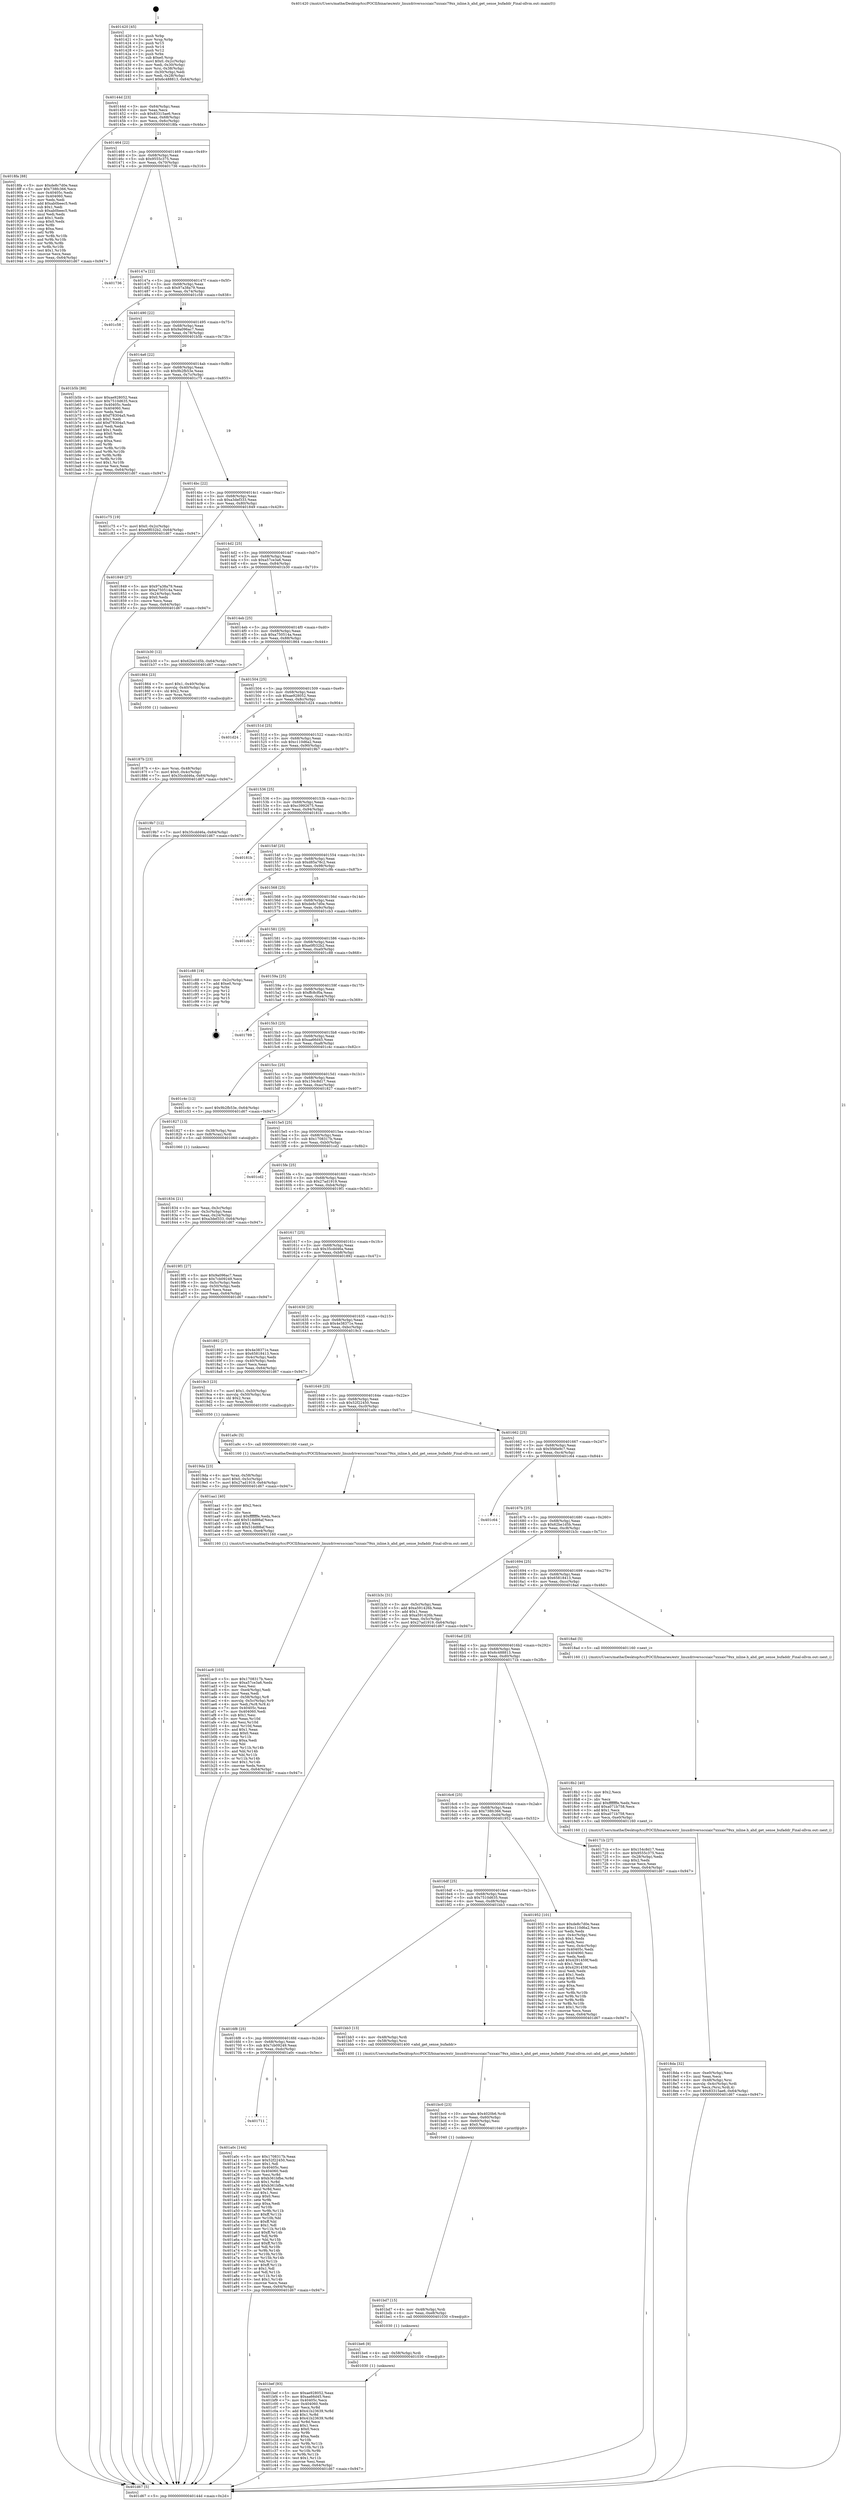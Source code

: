 digraph "0x401420" {
  label = "0x401420 (/mnt/c/Users/mathe/Desktop/tcc/POCII/binaries/extr_linuxdriversscsiaic7xxxaic79xx_inline.h_ahd_get_sense_bufaddr_Final-ollvm.out::main(0))"
  labelloc = "t"
  node[shape=record]

  Entry [label="",width=0.3,height=0.3,shape=circle,fillcolor=black,style=filled]
  "0x40144d" [label="{
     0x40144d [23]\l
     | [instrs]\l
     &nbsp;&nbsp;0x40144d \<+3\>: mov -0x64(%rbp),%eax\l
     &nbsp;&nbsp;0x401450 \<+2\>: mov %eax,%ecx\l
     &nbsp;&nbsp;0x401452 \<+6\>: sub $0x83315ae6,%ecx\l
     &nbsp;&nbsp;0x401458 \<+3\>: mov %eax,-0x68(%rbp)\l
     &nbsp;&nbsp;0x40145b \<+3\>: mov %ecx,-0x6c(%rbp)\l
     &nbsp;&nbsp;0x40145e \<+6\>: je 00000000004018fa \<main+0x4da\>\l
  }"]
  "0x4018fa" [label="{
     0x4018fa [88]\l
     | [instrs]\l
     &nbsp;&nbsp;0x4018fa \<+5\>: mov $0xde8c7d0e,%eax\l
     &nbsp;&nbsp;0x4018ff \<+5\>: mov $0x738fc366,%ecx\l
     &nbsp;&nbsp;0x401904 \<+7\>: mov 0x40405c,%edx\l
     &nbsp;&nbsp;0x40190b \<+7\>: mov 0x404060,%esi\l
     &nbsp;&nbsp;0x401912 \<+2\>: mov %edx,%edi\l
     &nbsp;&nbsp;0x401914 \<+6\>: add $0xab0beec5,%edi\l
     &nbsp;&nbsp;0x40191a \<+3\>: sub $0x1,%edi\l
     &nbsp;&nbsp;0x40191d \<+6\>: sub $0xab0beec5,%edi\l
     &nbsp;&nbsp;0x401923 \<+3\>: imul %edi,%edx\l
     &nbsp;&nbsp;0x401926 \<+3\>: and $0x1,%edx\l
     &nbsp;&nbsp;0x401929 \<+3\>: cmp $0x0,%edx\l
     &nbsp;&nbsp;0x40192c \<+4\>: sete %r8b\l
     &nbsp;&nbsp;0x401930 \<+3\>: cmp $0xa,%esi\l
     &nbsp;&nbsp;0x401933 \<+4\>: setl %r9b\l
     &nbsp;&nbsp;0x401937 \<+3\>: mov %r8b,%r10b\l
     &nbsp;&nbsp;0x40193a \<+3\>: and %r9b,%r10b\l
     &nbsp;&nbsp;0x40193d \<+3\>: xor %r9b,%r8b\l
     &nbsp;&nbsp;0x401940 \<+3\>: or %r8b,%r10b\l
     &nbsp;&nbsp;0x401943 \<+4\>: test $0x1,%r10b\l
     &nbsp;&nbsp;0x401947 \<+3\>: cmovne %ecx,%eax\l
     &nbsp;&nbsp;0x40194a \<+3\>: mov %eax,-0x64(%rbp)\l
     &nbsp;&nbsp;0x40194d \<+5\>: jmp 0000000000401d67 \<main+0x947\>\l
  }"]
  "0x401464" [label="{
     0x401464 [22]\l
     | [instrs]\l
     &nbsp;&nbsp;0x401464 \<+5\>: jmp 0000000000401469 \<main+0x49\>\l
     &nbsp;&nbsp;0x401469 \<+3\>: mov -0x68(%rbp),%eax\l
     &nbsp;&nbsp;0x40146c \<+5\>: sub $0x9555c375,%eax\l
     &nbsp;&nbsp;0x401471 \<+3\>: mov %eax,-0x70(%rbp)\l
     &nbsp;&nbsp;0x401474 \<+6\>: je 0000000000401736 \<main+0x316\>\l
  }"]
  Exit [label="",width=0.3,height=0.3,shape=circle,fillcolor=black,style=filled,peripheries=2]
  "0x401736" [label="{
     0x401736\l
  }", style=dashed]
  "0x40147a" [label="{
     0x40147a [22]\l
     | [instrs]\l
     &nbsp;&nbsp;0x40147a \<+5\>: jmp 000000000040147f \<main+0x5f\>\l
     &nbsp;&nbsp;0x40147f \<+3\>: mov -0x68(%rbp),%eax\l
     &nbsp;&nbsp;0x401482 \<+5\>: sub $0x97a38a79,%eax\l
     &nbsp;&nbsp;0x401487 \<+3\>: mov %eax,-0x74(%rbp)\l
     &nbsp;&nbsp;0x40148a \<+6\>: je 0000000000401c58 \<main+0x838\>\l
  }"]
  "0x401bef" [label="{
     0x401bef [93]\l
     | [instrs]\l
     &nbsp;&nbsp;0x401bef \<+5\>: mov $0xae928052,%eax\l
     &nbsp;&nbsp;0x401bf4 \<+5\>: mov $0xaa66d45,%esi\l
     &nbsp;&nbsp;0x401bf9 \<+7\>: mov 0x40405c,%ecx\l
     &nbsp;&nbsp;0x401c00 \<+7\>: mov 0x404060,%edx\l
     &nbsp;&nbsp;0x401c07 \<+3\>: mov %ecx,%r8d\l
     &nbsp;&nbsp;0x401c0a \<+7\>: add $0x41b23639,%r8d\l
     &nbsp;&nbsp;0x401c11 \<+4\>: sub $0x1,%r8d\l
     &nbsp;&nbsp;0x401c15 \<+7\>: sub $0x41b23639,%r8d\l
     &nbsp;&nbsp;0x401c1c \<+4\>: imul %r8d,%ecx\l
     &nbsp;&nbsp;0x401c20 \<+3\>: and $0x1,%ecx\l
     &nbsp;&nbsp;0x401c23 \<+3\>: cmp $0x0,%ecx\l
     &nbsp;&nbsp;0x401c26 \<+4\>: sete %r9b\l
     &nbsp;&nbsp;0x401c2a \<+3\>: cmp $0xa,%edx\l
     &nbsp;&nbsp;0x401c2d \<+4\>: setl %r10b\l
     &nbsp;&nbsp;0x401c31 \<+3\>: mov %r9b,%r11b\l
     &nbsp;&nbsp;0x401c34 \<+3\>: and %r10b,%r11b\l
     &nbsp;&nbsp;0x401c37 \<+3\>: xor %r10b,%r9b\l
     &nbsp;&nbsp;0x401c3a \<+3\>: or %r9b,%r11b\l
     &nbsp;&nbsp;0x401c3d \<+4\>: test $0x1,%r11b\l
     &nbsp;&nbsp;0x401c41 \<+3\>: cmovne %esi,%eax\l
     &nbsp;&nbsp;0x401c44 \<+3\>: mov %eax,-0x64(%rbp)\l
     &nbsp;&nbsp;0x401c47 \<+5\>: jmp 0000000000401d67 \<main+0x947\>\l
  }"]
  "0x401c58" [label="{
     0x401c58\l
  }", style=dashed]
  "0x401490" [label="{
     0x401490 [22]\l
     | [instrs]\l
     &nbsp;&nbsp;0x401490 \<+5\>: jmp 0000000000401495 \<main+0x75\>\l
     &nbsp;&nbsp;0x401495 \<+3\>: mov -0x68(%rbp),%eax\l
     &nbsp;&nbsp;0x401498 \<+5\>: sub $0x9a096ac7,%eax\l
     &nbsp;&nbsp;0x40149d \<+3\>: mov %eax,-0x78(%rbp)\l
     &nbsp;&nbsp;0x4014a0 \<+6\>: je 0000000000401b5b \<main+0x73b\>\l
  }"]
  "0x401be6" [label="{
     0x401be6 [9]\l
     | [instrs]\l
     &nbsp;&nbsp;0x401be6 \<+4\>: mov -0x58(%rbp),%rdi\l
     &nbsp;&nbsp;0x401bea \<+5\>: call 0000000000401030 \<free@plt\>\l
     | [calls]\l
     &nbsp;&nbsp;0x401030 \{1\} (unknown)\l
  }"]
  "0x401b5b" [label="{
     0x401b5b [88]\l
     | [instrs]\l
     &nbsp;&nbsp;0x401b5b \<+5\>: mov $0xae928052,%eax\l
     &nbsp;&nbsp;0x401b60 \<+5\>: mov $0x7510d635,%ecx\l
     &nbsp;&nbsp;0x401b65 \<+7\>: mov 0x40405c,%edx\l
     &nbsp;&nbsp;0x401b6c \<+7\>: mov 0x404060,%esi\l
     &nbsp;&nbsp;0x401b73 \<+2\>: mov %edx,%edi\l
     &nbsp;&nbsp;0x401b75 \<+6\>: sub $0xf78304a5,%edi\l
     &nbsp;&nbsp;0x401b7b \<+3\>: sub $0x1,%edi\l
     &nbsp;&nbsp;0x401b7e \<+6\>: add $0xf78304a5,%edi\l
     &nbsp;&nbsp;0x401b84 \<+3\>: imul %edi,%edx\l
     &nbsp;&nbsp;0x401b87 \<+3\>: and $0x1,%edx\l
     &nbsp;&nbsp;0x401b8a \<+3\>: cmp $0x0,%edx\l
     &nbsp;&nbsp;0x401b8d \<+4\>: sete %r8b\l
     &nbsp;&nbsp;0x401b91 \<+3\>: cmp $0xa,%esi\l
     &nbsp;&nbsp;0x401b94 \<+4\>: setl %r9b\l
     &nbsp;&nbsp;0x401b98 \<+3\>: mov %r8b,%r10b\l
     &nbsp;&nbsp;0x401b9b \<+3\>: and %r9b,%r10b\l
     &nbsp;&nbsp;0x401b9e \<+3\>: xor %r9b,%r8b\l
     &nbsp;&nbsp;0x401ba1 \<+3\>: or %r8b,%r10b\l
     &nbsp;&nbsp;0x401ba4 \<+4\>: test $0x1,%r10b\l
     &nbsp;&nbsp;0x401ba8 \<+3\>: cmovne %ecx,%eax\l
     &nbsp;&nbsp;0x401bab \<+3\>: mov %eax,-0x64(%rbp)\l
     &nbsp;&nbsp;0x401bae \<+5\>: jmp 0000000000401d67 \<main+0x947\>\l
  }"]
  "0x4014a6" [label="{
     0x4014a6 [22]\l
     | [instrs]\l
     &nbsp;&nbsp;0x4014a6 \<+5\>: jmp 00000000004014ab \<main+0x8b\>\l
     &nbsp;&nbsp;0x4014ab \<+3\>: mov -0x68(%rbp),%eax\l
     &nbsp;&nbsp;0x4014ae \<+5\>: sub $0x9b2fb53e,%eax\l
     &nbsp;&nbsp;0x4014b3 \<+3\>: mov %eax,-0x7c(%rbp)\l
     &nbsp;&nbsp;0x4014b6 \<+6\>: je 0000000000401c75 \<main+0x855\>\l
  }"]
  "0x401bd7" [label="{
     0x401bd7 [15]\l
     | [instrs]\l
     &nbsp;&nbsp;0x401bd7 \<+4\>: mov -0x48(%rbp),%rdi\l
     &nbsp;&nbsp;0x401bdb \<+6\>: mov %eax,-0xe8(%rbp)\l
     &nbsp;&nbsp;0x401be1 \<+5\>: call 0000000000401030 \<free@plt\>\l
     | [calls]\l
     &nbsp;&nbsp;0x401030 \{1\} (unknown)\l
  }"]
  "0x401c75" [label="{
     0x401c75 [19]\l
     | [instrs]\l
     &nbsp;&nbsp;0x401c75 \<+7\>: movl $0x0,-0x2c(%rbp)\l
     &nbsp;&nbsp;0x401c7c \<+7\>: movl $0xe0f032b2,-0x64(%rbp)\l
     &nbsp;&nbsp;0x401c83 \<+5\>: jmp 0000000000401d67 \<main+0x947\>\l
  }"]
  "0x4014bc" [label="{
     0x4014bc [22]\l
     | [instrs]\l
     &nbsp;&nbsp;0x4014bc \<+5\>: jmp 00000000004014c1 \<main+0xa1\>\l
     &nbsp;&nbsp;0x4014c1 \<+3\>: mov -0x68(%rbp),%eax\l
     &nbsp;&nbsp;0x4014c4 \<+5\>: sub $0xa3def333,%eax\l
     &nbsp;&nbsp;0x4014c9 \<+3\>: mov %eax,-0x80(%rbp)\l
     &nbsp;&nbsp;0x4014cc \<+6\>: je 0000000000401849 \<main+0x429\>\l
  }"]
  "0x401bc0" [label="{
     0x401bc0 [23]\l
     | [instrs]\l
     &nbsp;&nbsp;0x401bc0 \<+10\>: movabs $0x4020b6,%rdi\l
     &nbsp;&nbsp;0x401bca \<+3\>: mov %eax,-0x60(%rbp)\l
     &nbsp;&nbsp;0x401bcd \<+3\>: mov -0x60(%rbp),%esi\l
     &nbsp;&nbsp;0x401bd0 \<+2\>: mov $0x0,%al\l
     &nbsp;&nbsp;0x401bd2 \<+5\>: call 0000000000401040 \<printf@plt\>\l
     | [calls]\l
     &nbsp;&nbsp;0x401040 \{1\} (unknown)\l
  }"]
  "0x401849" [label="{
     0x401849 [27]\l
     | [instrs]\l
     &nbsp;&nbsp;0x401849 \<+5\>: mov $0x97a38a79,%eax\l
     &nbsp;&nbsp;0x40184e \<+5\>: mov $0xa750514a,%ecx\l
     &nbsp;&nbsp;0x401853 \<+3\>: mov -0x24(%rbp),%edx\l
     &nbsp;&nbsp;0x401856 \<+3\>: cmp $0x0,%edx\l
     &nbsp;&nbsp;0x401859 \<+3\>: cmove %ecx,%eax\l
     &nbsp;&nbsp;0x40185c \<+3\>: mov %eax,-0x64(%rbp)\l
     &nbsp;&nbsp;0x40185f \<+5\>: jmp 0000000000401d67 \<main+0x947\>\l
  }"]
  "0x4014d2" [label="{
     0x4014d2 [25]\l
     | [instrs]\l
     &nbsp;&nbsp;0x4014d2 \<+5\>: jmp 00000000004014d7 \<main+0xb7\>\l
     &nbsp;&nbsp;0x4014d7 \<+3\>: mov -0x68(%rbp),%eax\l
     &nbsp;&nbsp;0x4014da \<+5\>: sub $0xa57ce3a6,%eax\l
     &nbsp;&nbsp;0x4014df \<+6\>: mov %eax,-0x84(%rbp)\l
     &nbsp;&nbsp;0x4014e5 \<+6\>: je 0000000000401b30 \<main+0x710\>\l
  }"]
  "0x401ac9" [label="{
     0x401ac9 [103]\l
     | [instrs]\l
     &nbsp;&nbsp;0x401ac9 \<+5\>: mov $0x1708317b,%ecx\l
     &nbsp;&nbsp;0x401ace \<+5\>: mov $0xa57ce3a6,%edx\l
     &nbsp;&nbsp;0x401ad3 \<+2\>: xor %esi,%esi\l
     &nbsp;&nbsp;0x401ad5 \<+6\>: mov -0xe4(%rbp),%edi\l
     &nbsp;&nbsp;0x401adb \<+3\>: imul %eax,%edi\l
     &nbsp;&nbsp;0x401ade \<+4\>: mov -0x58(%rbp),%r8\l
     &nbsp;&nbsp;0x401ae2 \<+4\>: movslq -0x5c(%rbp),%r9\l
     &nbsp;&nbsp;0x401ae6 \<+4\>: mov %edi,(%r8,%r9,4)\l
     &nbsp;&nbsp;0x401aea \<+7\>: mov 0x40405c,%eax\l
     &nbsp;&nbsp;0x401af1 \<+7\>: mov 0x404060,%edi\l
     &nbsp;&nbsp;0x401af8 \<+3\>: sub $0x1,%esi\l
     &nbsp;&nbsp;0x401afb \<+3\>: mov %eax,%r10d\l
     &nbsp;&nbsp;0x401afe \<+3\>: add %esi,%r10d\l
     &nbsp;&nbsp;0x401b01 \<+4\>: imul %r10d,%eax\l
     &nbsp;&nbsp;0x401b05 \<+3\>: and $0x1,%eax\l
     &nbsp;&nbsp;0x401b08 \<+3\>: cmp $0x0,%eax\l
     &nbsp;&nbsp;0x401b0b \<+4\>: sete %r11b\l
     &nbsp;&nbsp;0x401b0f \<+3\>: cmp $0xa,%edi\l
     &nbsp;&nbsp;0x401b12 \<+3\>: setl %bl\l
     &nbsp;&nbsp;0x401b15 \<+3\>: mov %r11b,%r14b\l
     &nbsp;&nbsp;0x401b18 \<+3\>: and %bl,%r14b\l
     &nbsp;&nbsp;0x401b1b \<+3\>: xor %bl,%r11b\l
     &nbsp;&nbsp;0x401b1e \<+3\>: or %r11b,%r14b\l
     &nbsp;&nbsp;0x401b21 \<+4\>: test $0x1,%r14b\l
     &nbsp;&nbsp;0x401b25 \<+3\>: cmovne %edx,%ecx\l
     &nbsp;&nbsp;0x401b28 \<+3\>: mov %ecx,-0x64(%rbp)\l
     &nbsp;&nbsp;0x401b2b \<+5\>: jmp 0000000000401d67 \<main+0x947\>\l
  }"]
  "0x401b30" [label="{
     0x401b30 [12]\l
     | [instrs]\l
     &nbsp;&nbsp;0x401b30 \<+7\>: movl $0x62be1d5b,-0x64(%rbp)\l
     &nbsp;&nbsp;0x401b37 \<+5\>: jmp 0000000000401d67 \<main+0x947\>\l
  }"]
  "0x4014eb" [label="{
     0x4014eb [25]\l
     | [instrs]\l
     &nbsp;&nbsp;0x4014eb \<+5\>: jmp 00000000004014f0 \<main+0xd0\>\l
     &nbsp;&nbsp;0x4014f0 \<+3\>: mov -0x68(%rbp),%eax\l
     &nbsp;&nbsp;0x4014f3 \<+5\>: sub $0xa750514a,%eax\l
     &nbsp;&nbsp;0x4014f8 \<+6\>: mov %eax,-0x88(%rbp)\l
     &nbsp;&nbsp;0x4014fe \<+6\>: je 0000000000401864 \<main+0x444\>\l
  }"]
  "0x401aa1" [label="{
     0x401aa1 [40]\l
     | [instrs]\l
     &nbsp;&nbsp;0x401aa1 \<+5\>: mov $0x2,%ecx\l
     &nbsp;&nbsp;0x401aa6 \<+1\>: cltd\l
     &nbsp;&nbsp;0x401aa7 \<+2\>: idiv %ecx\l
     &nbsp;&nbsp;0x401aa9 \<+6\>: imul $0xfffffffe,%edx,%ecx\l
     &nbsp;&nbsp;0x401aaf \<+6\>: add $0x51dd88af,%ecx\l
     &nbsp;&nbsp;0x401ab5 \<+3\>: add $0x1,%ecx\l
     &nbsp;&nbsp;0x401ab8 \<+6\>: sub $0x51dd88af,%ecx\l
     &nbsp;&nbsp;0x401abe \<+6\>: mov %ecx,-0xe4(%rbp)\l
     &nbsp;&nbsp;0x401ac4 \<+5\>: call 0000000000401160 \<next_i\>\l
     | [calls]\l
     &nbsp;&nbsp;0x401160 \{1\} (/mnt/c/Users/mathe/Desktop/tcc/POCII/binaries/extr_linuxdriversscsiaic7xxxaic79xx_inline.h_ahd_get_sense_bufaddr_Final-ollvm.out::next_i)\l
  }"]
  "0x401864" [label="{
     0x401864 [23]\l
     | [instrs]\l
     &nbsp;&nbsp;0x401864 \<+7\>: movl $0x1,-0x40(%rbp)\l
     &nbsp;&nbsp;0x40186b \<+4\>: movslq -0x40(%rbp),%rax\l
     &nbsp;&nbsp;0x40186f \<+4\>: shl $0x2,%rax\l
     &nbsp;&nbsp;0x401873 \<+3\>: mov %rax,%rdi\l
     &nbsp;&nbsp;0x401876 \<+5\>: call 0000000000401050 \<malloc@plt\>\l
     | [calls]\l
     &nbsp;&nbsp;0x401050 \{1\} (unknown)\l
  }"]
  "0x401504" [label="{
     0x401504 [25]\l
     | [instrs]\l
     &nbsp;&nbsp;0x401504 \<+5\>: jmp 0000000000401509 \<main+0xe9\>\l
     &nbsp;&nbsp;0x401509 \<+3\>: mov -0x68(%rbp),%eax\l
     &nbsp;&nbsp;0x40150c \<+5\>: sub $0xae928052,%eax\l
     &nbsp;&nbsp;0x401511 \<+6\>: mov %eax,-0x8c(%rbp)\l
     &nbsp;&nbsp;0x401517 \<+6\>: je 0000000000401d24 \<main+0x904\>\l
  }"]
  "0x401711" [label="{
     0x401711\l
  }", style=dashed]
  "0x401d24" [label="{
     0x401d24\l
  }", style=dashed]
  "0x40151d" [label="{
     0x40151d [25]\l
     | [instrs]\l
     &nbsp;&nbsp;0x40151d \<+5\>: jmp 0000000000401522 \<main+0x102\>\l
     &nbsp;&nbsp;0x401522 \<+3\>: mov -0x68(%rbp),%eax\l
     &nbsp;&nbsp;0x401525 \<+5\>: sub $0xc110d6a2,%eax\l
     &nbsp;&nbsp;0x40152a \<+6\>: mov %eax,-0x90(%rbp)\l
     &nbsp;&nbsp;0x401530 \<+6\>: je 00000000004019b7 \<main+0x597\>\l
  }"]
  "0x401a0c" [label="{
     0x401a0c [144]\l
     | [instrs]\l
     &nbsp;&nbsp;0x401a0c \<+5\>: mov $0x1708317b,%eax\l
     &nbsp;&nbsp;0x401a11 \<+5\>: mov $0x52f22450,%ecx\l
     &nbsp;&nbsp;0x401a16 \<+2\>: mov $0x1,%dl\l
     &nbsp;&nbsp;0x401a18 \<+7\>: mov 0x40405c,%esi\l
     &nbsp;&nbsp;0x401a1f \<+7\>: mov 0x404060,%edi\l
     &nbsp;&nbsp;0x401a26 \<+3\>: mov %esi,%r8d\l
     &nbsp;&nbsp;0x401a29 \<+7\>: sub $0xb361bfbe,%r8d\l
     &nbsp;&nbsp;0x401a30 \<+4\>: sub $0x1,%r8d\l
     &nbsp;&nbsp;0x401a34 \<+7\>: add $0xb361bfbe,%r8d\l
     &nbsp;&nbsp;0x401a3b \<+4\>: imul %r8d,%esi\l
     &nbsp;&nbsp;0x401a3f \<+3\>: and $0x1,%esi\l
     &nbsp;&nbsp;0x401a42 \<+3\>: cmp $0x0,%esi\l
     &nbsp;&nbsp;0x401a45 \<+4\>: sete %r9b\l
     &nbsp;&nbsp;0x401a49 \<+3\>: cmp $0xa,%edi\l
     &nbsp;&nbsp;0x401a4c \<+4\>: setl %r10b\l
     &nbsp;&nbsp;0x401a50 \<+3\>: mov %r9b,%r11b\l
     &nbsp;&nbsp;0x401a53 \<+4\>: xor $0xff,%r11b\l
     &nbsp;&nbsp;0x401a57 \<+3\>: mov %r10b,%bl\l
     &nbsp;&nbsp;0x401a5a \<+3\>: xor $0xff,%bl\l
     &nbsp;&nbsp;0x401a5d \<+3\>: xor $0x1,%dl\l
     &nbsp;&nbsp;0x401a60 \<+3\>: mov %r11b,%r14b\l
     &nbsp;&nbsp;0x401a63 \<+4\>: and $0xff,%r14b\l
     &nbsp;&nbsp;0x401a67 \<+3\>: and %dl,%r9b\l
     &nbsp;&nbsp;0x401a6a \<+3\>: mov %bl,%r15b\l
     &nbsp;&nbsp;0x401a6d \<+4\>: and $0xff,%r15b\l
     &nbsp;&nbsp;0x401a71 \<+3\>: and %dl,%r10b\l
     &nbsp;&nbsp;0x401a74 \<+3\>: or %r9b,%r14b\l
     &nbsp;&nbsp;0x401a77 \<+3\>: or %r10b,%r15b\l
     &nbsp;&nbsp;0x401a7a \<+3\>: xor %r15b,%r14b\l
     &nbsp;&nbsp;0x401a7d \<+3\>: or %bl,%r11b\l
     &nbsp;&nbsp;0x401a80 \<+4\>: xor $0xff,%r11b\l
     &nbsp;&nbsp;0x401a84 \<+3\>: or $0x1,%dl\l
     &nbsp;&nbsp;0x401a87 \<+3\>: and %dl,%r11b\l
     &nbsp;&nbsp;0x401a8a \<+3\>: or %r11b,%r14b\l
     &nbsp;&nbsp;0x401a8d \<+4\>: test $0x1,%r14b\l
     &nbsp;&nbsp;0x401a91 \<+3\>: cmovne %ecx,%eax\l
     &nbsp;&nbsp;0x401a94 \<+3\>: mov %eax,-0x64(%rbp)\l
     &nbsp;&nbsp;0x401a97 \<+5\>: jmp 0000000000401d67 \<main+0x947\>\l
  }"]
  "0x4019b7" [label="{
     0x4019b7 [12]\l
     | [instrs]\l
     &nbsp;&nbsp;0x4019b7 \<+7\>: movl $0x35cdd46a,-0x64(%rbp)\l
     &nbsp;&nbsp;0x4019be \<+5\>: jmp 0000000000401d67 \<main+0x947\>\l
  }"]
  "0x401536" [label="{
     0x401536 [25]\l
     | [instrs]\l
     &nbsp;&nbsp;0x401536 \<+5\>: jmp 000000000040153b \<main+0x11b\>\l
     &nbsp;&nbsp;0x40153b \<+3\>: mov -0x68(%rbp),%eax\l
     &nbsp;&nbsp;0x40153e \<+5\>: sub $0xc3992675,%eax\l
     &nbsp;&nbsp;0x401543 \<+6\>: mov %eax,-0x94(%rbp)\l
     &nbsp;&nbsp;0x401549 \<+6\>: je 000000000040181b \<main+0x3fb\>\l
  }"]
  "0x4016f8" [label="{
     0x4016f8 [25]\l
     | [instrs]\l
     &nbsp;&nbsp;0x4016f8 \<+5\>: jmp 00000000004016fd \<main+0x2dd\>\l
     &nbsp;&nbsp;0x4016fd \<+3\>: mov -0x68(%rbp),%eax\l
     &nbsp;&nbsp;0x401700 \<+5\>: sub $0x7cb09249,%eax\l
     &nbsp;&nbsp;0x401705 \<+6\>: mov %eax,-0xdc(%rbp)\l
     &nbsp;&nbsp;0x40170b \<+6\>: je 0000000000401a0c \<main+0x5ec\>\l
  }"]
  "0x40181b" [label="{
     0x40181b\l
  }", style=dashed]
  "0x40154f" [label="{
     0x40154f [25]\l
     | [instrs]\l
     &nbsp;&nbsp;0x40154f \<+5\>: jmp 0000000000401554 \<main+0x134\>\l
     &nbsp;&nbsp;0x401554 \<+3\>: mov -0x68(%rbp),%eax\l
     &nbsp;&nbsp;0x401557 \<+5\>: sub $0xd85a78c2,%eax\l
     &nbsp;&nbsp;0x40155c \<+6\>: mov %eax,-0x98(%rbp)\l
     &nbsp;&nbsp;0x401562 \<+6\>: je 0000000000401c9b \<main+0x87b\>\l
  }"]
  "0x401bb3" [label="{
     0x401bb3 [13]\l
     | [instrs]\l
     &nbsp;&nbsp;0x401bb3 \<+4\>: mov -0x48(%rbp),%rdi\l
     &nbsp;&nbsp;0x401bb7 \<+4\>: mov -0x58(%rbp),%rsi\l
     &nbsp;&nbsp;0x401bbb \<+5\>: call 0000000000401400 \<ahd_get_sense_bufaddr\>\l
     | [calls]\l
     &nbsp;&nbsp;0x401400 \{1\} (/mnt/c/Users/mathe/Desktop/tcc/POCII/binaries/extr_linuxdriversscsiaic7xxxaic79xx_inline.h_ahd_get_sense_bufaddr_Final-ollvm.out::ahd_get_sense_bufaddr)\l
  }"]
  "0x401c9b" [label="{
     0x401c9b\l
  }", style=dashed]
  "0x401568" [label="{
     0x401568 [25]\l
     | [instrs]\l
     &nbsp;&nbsp;0x401568 \<+5\>: jmp 000000000040156d \<main+0x14d\>\l
     &nbsp;&nbsp;0x40156d \<+3\>: mov -0x68(%rbp),%eax\l
     &nbsp;&nbsp;0x401570 \<+5\>: sub $0xde8c7d0e,%eax\l
     &nbsp;&nbsp;0x401575 \<+6\>: mov %eax,-0x9c(%rbp)\l
     &nbsp;&nbsp;0x40157b \<+6\>: je 0000000000401cb3 \<main+0x893\>\l
  }"]
  "0x4019da" [label="{
     0x4019da [23]\l
     | [instrs]\l
     &nbsp;&nbsp;0x4019da \<+4\>: mov %rax,-0x58(%rbp)\l
     &nbsp;&nbsp;0x4019de \<+7\>: movl $0x0,-0x5c(%rbp)\l
     &nbsp;&nbsp;0x4019e5 \<+7\>: movl $0x27ad1919,-0x64(%rbp)\l
     &nbsp;&nbsp;0x4019ec \<+5\>: jmp 0000000000401d67 \<main+0x947\>\l
  }"]
  "0x401cb3" [label="{
     0x401cb3\l
  }", style=dashed]
  "0x401581" [label="{
     0x401581 [25]\l
     | [instrs]\l
     &nbsp;&nbsp;0x401581 \<+5\>: jmp 0000000000401586 \<main+0x166\>\l
     &nbsp;&nbsp;0x401586 \<+3\>: mov -0x68(%rbp),%eax\l
     &nbsp;&nbsp;0x401589 \<+5\>: sub $0xe0f032b2,%eax\l
     &nbsp;&nbsp;0x40158e \<+6\>: mov %eax,-0xa0(%rbp)\l
     &nbsp;&nbsp;0x401594 \<+6\>: je 0000000000401c88 \<main+0x868\>\l
  }"]
  "0x4016df" [label="{
     0x4016df [25]\l
     | [instrs]\l
     &nbsp;&nbsp;0x4016df \<+5\>: jmp 00000000004016e4 \<main+0x2c4\>\l
     &nbsp;&nbsp;0x4016e4 \<+3\>: mov -0x68(%rbp),%eax\l
     &nbsp;&nbsp;0x4016e7 \<+5\>: sub $0x7510d635,%eax\l
     &nbsp;&nbsp;0x4016ec \<+6\>: mov %eax,-0xd8(%rbp)\l
     &nbsp;&nbsp;0x4016f2 \<+6\>: je 0000000000401bb3 \<main+0x793\>\l
  }"]
  "0x401c88" [label="{
     0x401c88 [19]\l
     | [instrs]\l
     &nbsp;&nbsp;0x401c88 \<+3\>: mov -0x2c(%rbp),%eax\l
     &nbsp;&nbsp;0x401c8b \<+7\>: add $0xe0,%rsp\l
     &nbsp;&nbsp;0x401c92 \<+1\>: pop %rbx\l
     &nbsp;&nbsp;0x401c93 \<+2\>: pop %r12\l
     &nbsp;&nbsp;0x401c95 \<+2\>: pop %r14\l
     &nbsp;&nbsp;0x401c97 \<+2\>: pop %r15\l
     &nbsp;&nbsp;0x401c99 \<+1\>: pop %rbp\l
     &nbsp;&nbsp;0x401c9a \<+1\>: ret\l
  }"]
  "0x40159a" [label="{
     0x40159a [25]\l
     | [instrs]\l
     &nbsp;&nbsp;0x40159a \<+5\>: jmp 000000000040159f \<main+0x17f\>\l
     &nbsp;&nbsp;0x40159f \<+3\>: mov -0x68(%rbp),%eax\l
     &nbsp;&nbsp;0x4015a2 \<+5\>: sub $0xffc8cf0a,%eax\l
     &nbsp;&nbsp;0x4015a7 \<+6\>: mov %eax,-0xa4(%rbp)\l
     &nbsp;&nbsp;0x4015ad \<+6\>: je 0000000000401789 \<main+0x369\>\l
  }"]
  "0x401952" [label="{
     0x401952 [101]\l
     | [instrs]\l
     &nbsp;&nbsp;0x401952 \<+5\>: mov $0xde8c7d0e,%eax\l
     &nbsp;&nbsp;0x401957 \<+5\>: mov $0xc110d6a2,%ecx\l
     &nbsp;&nbsp;0x40195c \<+2\>: xor %edx,%edx\l
     &nbsp;&nbsp;0x40195e \<+3\>: mov -0x4c(%rbp),%esi\l
     &nbsp;&nbsp;0x401961 \<+3\>: sub $0x1,%edx\l
     &nbsp;&nbsp;0x401964 \<+2\>: sub %edx,%esi\l
     &nbsp;&nbsp;0x401966 \<+3\>: mov %esi,-0x4c(%rbp)\l
     &nbsp;&nbsp;0x401969 \<+7\>: mov 0x40405c,%edx\l
     &nbsp;&nbsp;0x401970 \<+7\>: mov 0x404060,%esi\l
     &nbsp;&nbsp;0x401977 \<+2\>: mov %edx,%edi\l
     &nbsp;&nbsp;0x401979 \<+6\>: add $0x4291459f,%edi\l
     &nbsp;&nbsp;0x40197f \<+3\>: sub $0x1,%edi\l
     &nbsp;&nbsp;0x401982 \<+6\>: sub $0x4291459f,%edi\l
     &nbsp;&nbsp;0x401988 \<+3\>: imul %edi,%edx\l
     &nbsp;&nbsp;0x40198b \<+3\>: and $0x1,%edx\l
     &nbsp;&nbsp;0x40198e \<+3\>: cmp $0x0,%edx\l
     &nbsp;&nbsp;0x401991 \<+4\>: sete %r8b\l
     &nbsp;&nbsp;0x401995 \<+3\>: cmp $0xa,%esi\l
     &nbsp;&nbsp;0x401998 \<+4\>: setl %r9b\l
     &nbsp;&nbsp;0x40199c \<+3\>: mov %r8b,%r10b\l
     &nbsp;&nbsp;0x40199f \<+3\>: and %r9b,%r10b\l
     &nbsp;&nbsp;0x4019a2 \<+3\>: xor %r9b,%r8b\l
     &nbsp;&nbsp;0x4019a5 \<+3\>: or %r8b,%r10b\l
     &nbsp;&nbsp;0x4019a8 \<+4\>: test $0x1,%r10b\l
     &nbsp;&nbsp;0x4019ac \<+3\>: cmovne %ecx,%eax\l
     &nbsp;&nbsp;0x4019af \<+3\>: mov %eax,-0x64(%rbp)\l
     &nbsp;&nbsp;0x4019b2 \<+5\>: jmp 0000000000401d67 \<main+0x947\>\l
  }"]
  "0x401789" [label="{
     0x401789\l
  }", style=dashed]
  "0x4015b3" [label="{
     0x4015b3 [25]\l
     | [instrs]\l
     &nbsp;&nbsp;0x4015b3 \<+5\>: jmp 00000000004015b8 \<main+0x198\>\l
     &nbsp;&nbsp;0x4015b8 \<+3\>: mov -0x68(%rbp),%eax\l
     &nbsp;&nbsp;0x4015bb \<+5\>: sub $0xaa66d45,%eax\l
     &nbsp;&nbsp;0x4015c0 \<+6\>: mov %eax,-0xa8(%rbp)\l
     &nbsp;&nbsp;0x4015c6 \<+6\>: je 0000000000401c4c \<main+0x82c\>\l
  }"]
  "0x4018da" [label="{
     0x4018da [32]\l
     | [instrs]\l
     &nbsp;&nbsp;0x4018da \<+6\>: mov -0xe0(%rbp),%ecx\l
     &nbsp;&nbsp;0x4018e0 \<+3\>: imul %eax,%ecx\l
     &nbsp;&nbsp;0x4018e3 \<+4\>: mov -0x48(%rbp),%rsi\l
     &nbsp;&nbsp;0x4018e7 \<+4\>: movslq -0x4c(%rbp),%rdi\l
     &nbsp;&nbsp;0x4018eb \<+3\>: mov %ecx,(%rsi,%rdi,4)\l
     &nbsp;&nbsp;0x4018ee \<+7\>: movl $0x83315ae6,-0x64(%rbp)\l
     &nbsp;&nbsp;0x4018f5 \<+5\>: jmp 0000000000401d67 \<main+0x947\>\l
  }"]
  "0x401c4c" [label="{
     0x401c4c [12]\l
     | [instrs]\l
     &nbsp;&nbsp;0x401c4c \<+7\>: movl $0x9b2fb53e,-0x64(%rbp)\l
     &nbsp;&nbsp;0x401c53 \<+5\>: jmp 0000000000401d67 \<main+0x947\>\l
  }"]
  "0x4015cc" [label="{
     0x4015cc [25]\l
     | [instrs]\l
     &nbsp;&nbsp;0x4015cc \<+5\>: jmp 00000000004015d1 \<main+0x1b1\>\l
     &nbsp;&nbsp;0x4015d1 \<+3\>: mov -0x68(%rbp),%eax\l
     &nbsp;&nbsp;0x4015d4 \<+5\>: sub $0x154c8d17,%eax\l
     &nbsp;&nbsp;0x4015d9 \<+6\>: mov %eax,-0xac(%rbp)\l
     &nbsp;&nbsp;0x4015df \<+6\>: je 0000000000401827 \<main+0x407\>\l
  }"]
  "0x4018b2" [label="{
     0x4018b2 [40]\l
     | [instrs]\l
     &nbsp;&nbsp;0x4018b2 \<+5\>: mov $0x2,%ecx\l
     &nbsp;&nbsp;0x4018b7 \<+1\>: cltd\l
     &nbsp;&nbsp;0x4018b8 \<+2\>: idiv %ecx\l
     &nbsp;&nbsp;0x4018ba \<+6\>: imul $0xfffffffe,%edx,%ecx\l
     &nbsp;&nbsp;0x4018c0 \<+6\>: add $0xa071b758,%ecx\l
     &nbsp;&nbsp;0x4018c6 \<+3\>: add $0x1,%ecx\l
     &nbsp;&nbsp;0x4018c9 \<+6\>: sub $0xa071b758,%ecx\l
     &nbsp;&nbsp;0x4018cf \<+6\>: mov %ecx,-0xe0(%rbp)\l
     &nbsp;&nbsp;0x4018d5 \<+5\>: call 0000000000401160 \<next_i\>\l
     | [calls]\l
     &nbsp;&nbsp;0x401160 \{1\} (/mnt/c/Users/mathe/Desktop/tcc/POCII/binaries/extr_linuxdriversscsiaic7xxxaic79xx_inline.h_ahd_get_sense_bufaddr_Final-ollvm.out::next_i)\l
  }"]
  "0x401827" [label="{
     0x401827 [13]\l
     | [instrs]\l
     &nbsp;&nbsp;0x401827 \<+4\>: mov -0x38(%rbp),%rax\l
     &nbsp;&nbsp;0x40182b \<+4\>: mov 0x8(%rax),%rdi\l
     &nbsp;&nbsp;0x40182f \<+5\>: call 0000000000401060 \<atoi@plt\>\l
     | [calls]\l
     &nbsp;&nbsp;0x401060 \{1\} (unknown)\l
  }"]
  "0x4015e5" [label="{
     0x4015e5 [25]\l
     | [instrs]\l
     &nbsp;&nbsp;0x4015e5 \<+5\>: jmp 00000000004015ea \<main+0x1ca\>\l
     &nbsp;&nbsp;0x4015ea \<+3\>: mov -0x68(%rbp),%eax\l
     &nbsp;&nbsp;0x4015ed \<+5\>: sub $0x1708317b,%eax\l
     &nbsp;&nbsp;0x4015f2 \<+6\>: mov %eax,-0xb0(%rbp)\l
     &nbsp;&nbsp;0x4015f8 \<+6\>: je 0000000000401cd2 \<main+0x8b2\>\l
  }"]
  "0x40187b" [label="{
     0x40187b [23]\l
     | [instrs]\l
     &nbsp;&nbsp;0x40187b \<+4\>: mov %rax,-0x48(%rbp)\l
     &nbsp;&nbsp;0x40187f \<+7\>: movl $0x0,-0x4c(%rbp)\l
     &nbsp;&nbsp;0x401886 \<+7\>: movl $0x35cdd46a,-0x64(%rbp)\l
     &nbsp;&nbsp;0x40188d \<+5\>: jmp 0000000000401d67 \<main+0x947\>\l
  }"]
  "0x401cd2" [label="{
     0x401cd2\l
  }", style=dashed]
  "0x4015fe" [label="{
     0x4015fe [25]\l
     | [instrs]\l
     &nbsp;&nbsp;0x4015fe \<+5\>: jmp 0000000000401603 \<main+0x1e3\>\l
     &nbsp;&nbsp;0x401603 \<+3\>: mov -0x68(%rbp),%eax\l
     &nbsp;&nbsp;0x401606 \<+5\>: sub $0x27ad1919,%eax\l
     &nbsp;&nbsp;0x40160b \<+6\>: mov %eax,-0xb4(%rbp)\l
     &nbsp;&nbsp;0x401611 \<+6\>: je 00000000004019f1 \<main+0x5d1\>\l
  }"]
  "0x401834" [label="{
     0x401834 [21]\l
     | [instrs]\l
     &nbsp;&nbsp;0x401834 \<+3\>: mov %eax,-0x3c(%rbp)\l
     &nbsp;&nbsp;0x401837 \<+3\>: mov -0x3c(%rbp),%eax\l
     &nbsp;&nbsp;0x40183a \<+3\>: mov %eax,-0x24(%rbp)\l
     &nbsp;&nbsp;0x40183d \<+7\>: movl $0xa3def333,-0x64(%rbp)\l
     &nbsp;&nbsp;0x401844 \<+5\>: jmp 0000000000401d67 \<main+0x947\>\l
  }"]
  "0x4019f1" [label="{
     0x4019f1 [27]\l
     | [instrs]\l
     &nbsp;&nbsp;0x4019f1 \<+5\>: mov $0x9a096ac7,%eax\l
     &nbsp;&nbsp;0x4019f6 \<+5\>: mov $0x7cb09249,%ecx\l
     &nbsp;&nbsp;0x4019fb \<+3\>: mov -0x5c(%rbp),%edx\l
     &nbsp;&nbsp;0x4019fe \<+3\>: cmp -0x50(%rbp),%edx\l
     &nbsp;&nbsp;0x401a01 \<+3\>: cmovl %ecx,%eax\l
     &nbsp;&nbsp;0x401a04 \<+3\>: mov %eax,-0x64(%rbp)\l
     &nbsp;&nbsp;0x401a07 \<+5\>: jmp 0000000000401d67 \<main+0x947\>\l
  }"]
  "0x401617" [label="{
     0x401617 [25]\l
     | [instrs]\l
     &nbsp;&nbsp;0x401617 \<+5\>: jmp 000000000040161c \<main+0x1fc\>\l
     &nbsp;&nbsp;0x40161c \<+3\>: mov -0x68(%rbp),%eax\l
     &nbsp;&nbsp;0x40161f \<+5\>: sub $0x35cdd46a,%eax\l
     &nbsp;&nbsp;0x401624 \<+6\>: mov %eax,-0xb8(%rbp)\l
     &nbsp;&nbsp;0x40162a \<+6\>: je 0000000000401892 \<main+0x472\>\l
  }"]
  "0x401420" [label="{
     0x401420 [45]\l
     | [instrs]\l
     &nbsp;&nbsp;0x401420 \<+1\>: push %rbp\l
     &nbsp;&nbsp;0x401421 \<+3\>: mov %rsp,%rbp\l
     &nbsp;&nbsp;0x401424 \<+2\>: push %r15\l
     &nbsp;&nbsp;0x401426 \<+2\>: push %r14\l
     &nbsp;&nbsp;0x401428 \<+2\>: push %r12\l
     &nbsp;&nbsp;0x40142a \<+1\>: push %rbx\l
     &nbsp;&nbsp;0x40142b \<+7\>: sub $0xe0,%rsp\l
     &nbsp;&nbsp;0x401432 \<+7\>: movl $0x0,-0x2c(%rbp)\l
     &nbsp;&nbsp;0x401439 \<+3\>: mov %edi,-0x30(%rbp)\l
     &nbsp;&nbsp;0x40143c \<+4\>: mov %rsi,-0x38(%rbp)\l
     &nbsp;&nbsp;0x401440 \<+3\>: mov -0x30(%rbp),%edi\l
     &nbsp;&nbsp;0x401443 \<+3\>: mov %edi,-0x28(%rbp)\l
     &nbsp;&nbsp;0x401446 \<+7\>: movl $0x6c488813,-0x64(%rbp)\l
  }"]
  "0x401892" [label="{
     0x401892 [27]\l
     | [instrs]\l
     &nbsp;&nbsp;0x401892 \<+5\>: mov $0x4e38371e,%eax\l
     &nbsp;&nbsp;0x401897 \<+5\>: mov $0x65818413,%ecx\l
     &nbsp;&nbsp;0x40189c \<+3\>: mov -0x4c(%rbp),%edx\l
     &nbsp;&nbsp;0x40189f \<+3\>: cmp -0x40(%rbp),%edx\l
     &nbsp;&nbsp;0x4018a2 \<+3\>: cmovl %ecx,%eax\l
     &nbsp;&nbsp;0x4018a5 \<+3\>: mov %eax,-0x64(%rbp)\l
     &nbsp;&nbsp;0x4018a8 \<+5\>: jmp 0000000000401d67 \<main+0x947\>\l
  }"]
  "0x401630" [label="{
     0x401630 [25]\l
     | [instrs]\l
     &nbsp;&nbsp;0x401630 \<+5\>: jmp 0000000000401635 \<main+0x215\>\l
     &nbsp;&nbsp;0x401635 \<+3\>: mov -0x68(%rbp),%eax\l
     &nbsp;&nbsp;0x401638 \<+5\>: sub $0x4e38371e,%eax\l
     &nbsp;&nbsp;0x40163d \<+6\>: mov %eax,-0xbc(%rbp)\l
     &nbsp;&nbsp;0x401643 \<+6\>: je 00000000004019c3 \<main+0x5a3\>\l
  }"]
  "0x401d67" [label="{
     0x401d67 [5]\l
     | [instrs]\l
     &nbsp;&nbsp;0x401d67 \<+5\>: jmp 000000000040144d \<main+0x2d\>\l
  }"]
  "0x4019c3" [label="{
     0x4019c3 [23]\l
     | [instrs]\l
     &nbsp;&nbsp;0x4019c3 \<+7\>: movl $0x1,-0x50(%rbp)\l
     &nbsp;&nbsp;0x4019ca \<+4\>: movslq -0x50(%rbp),%rax\l
     &nbsp;&nbsp;0x4019ce \<+4\>: shl $0x2,%rax\l
     &nbsp;&nbsp;0x4019d2 \<+3\>: mov %rax,%rdi\l
     &nbsp;&nbsp;0x4019d5 \<+5\>: call 0000000000401050 \<malloc@plt\>\l
     | [calls]\l
     &nbsp;&nbsp;0x401050 \{1\} (unknown)\l
  }"]
  "0x401649" [label="{
     0x401649 [25]\l
     | [instrs]\l
     &nbsp;&nbsp;0x401649 \<+5\>: jmp 000000000040164e \<main+0x22e\>\l
     &nbsp;&nbsp;0x40164e \<+3\>: mov -0x68(%rbp),%eax\l
     &nbsp;&nbsp;0x401651 \<+5\>: sub $0x52f22450,%eax\l
     &nbsp;&nbsp;0x401656 \<+6\>: mov %eax,-0xc0(%rbp)\l
     &nbsp;&nbsp;0x40165c \<+6\>: je 0000000000401a9c \<main+0x67c\>\l
  }"]
  "0x4016c6" [label="{
     0x4016c6 [25]\l
     | [instrs]\l
     &nbsp;&nbsp;0x4016c6 \<+5\>: jmp 00000000004016cb \<main+0x2ab\>\l
     &nbsp;&nbsp;0x4016cb \<+3\>: mov -0x68(%rbp),%eax\l
     &nbsp;&nbsp;0x4016ce \<+5\>: sub $0x738fc366,%eax\l
     &nbsp;&nbsp;0x4016d3 \<+6\>: mov %eax,-0xd4(%rbp)\l
     &nbsp;&nbsp;0x4016d9 \<+6\>: je 0000000000401952 \<main+0x532\>\l
  }"]
  "0x401a9c" [label="{
     0x401a9c [5]\l
     | [instrs]\l
     &nbsp;&nbsp;0x401a9c \<+5\>: call 0000000000401160 \<next_i\>\l
     | [calls]\l
     &nbsp;&nbsp;0x401160 \{1\} (/mnt/c/Users/mathe/Desktop/tcc/POCII/binaries/extr_linuxdriversscsiaic7xxxaic79xx_inline.h_ahd_get_sense_bufaddr_Final-ollvm.out::next_i)\l
  }"]
  "0x401662" [label="{
     0x401662 [25]\l
     | [instrs]\l
     &nbsp;&nbsp;0x401662 \<+5\>: jmp 0000000000401667 \<main+0x247\>\l
     &nbsp;&nbsp;0x401667 \<+3\>: mov -0x68(%rbp),%eax\l
     &nbsp;&nbsp;0x40166a \<+5\>: sub $0x5f46e9c7,%eax\l
     &nbsp;&nbsp;0x40166f \<+6\>: mov %eax,-0xc4(%rbp)\l
     &nbsp;&nbsp;0x401675 \<+6\>: je 0000000000401c64 \<main+0x844\>\l
  }"]
  "0x40171b" [label="{
     0x40171b [27]\l
     | [instrs]\l
     &nbsp;&nbsp;0x40171b \<+5\>: mov $0x154c8d17,%eax\l
     &nbsp;&nbsp;0x401720 \<+5\>: mov $0x9555c375,%ecx\l
     &nbsp;&nbsp;0x401725 \<+3\>: mov -0x28(%rbp),%edx\l
     &nbsp;&nbsp;0x401728 \<+3\>: cmp $0x2,%edx\l
     &nbsp;&nbsp;0x40172b \<+3\>: cmovne %ecx,%eax\l
     &nbsp;&nbsp;0x40172e \<+3\>: mov %eax,-0x64(%rbp)\l
     &nbsp;&nbsp;0x401731 \<+5\>: jmp 0000000000401d67 \<main+0x947\>\l
  }"]
  "0x401c64" [label="{
     0x401c64\l
  }", style=dashed]
  "0x40167b" [label="{
     0x40167b [25]\l
     | [instrs]\l
     &nbsp;&nbsp;0x40167b \<+5\>: jmp 0000000000401680 \<main+0x260\>\l
     &nbsp;&nbsp;0x401680 \<+3\>: mov -0x68(%rbp),%eax\l
     &nbsp;&nbsp;0x401683 \<+5\>: sub $0x62be1d5b,%eax\l
     &nbsp;&nbsp;0x401688 \<+6\>: mov %eax,-0xc8(%rbp)\l
     &nbsp;&nbsp;0x40168e \<+6\>: je 0000000000401b3c \<main+0x71c\>\l
  }"]
  "0x4016ad" [label="{
     0x4016ad [25]\l
     | [instrs]\l
     &nbsp;&nbsp;0x4016ad \<+5\>: jmp 00000000004016b2 \<main+0x292\>\l
     &nbsp;&nbsp;0x4016b2 \<+3\>: mov -0x68(%rbp),%eax\l
     &nbsp;&nbsp;0x4016b5 \<+5\>: sub $0x6c488813,%eax\l
     &nbsp;&nbsp;0x4016ba \<+6\>: mov %eax,-0xd0(%rbp)\l
     &nbsp;&nbsp;0x4016c0 \<+6\>: je 000000000040171b \<main+0x2fb\>\l
  }"]
  "0x401b3c" [label="{
     0x401b3c [31]\l
     | [instrs]\l
     &nbsp;&nbsp;0x401b3c \<+3\>: mov -0x5c(%rbp),%eax\l
     &nbsp;&nbsp;0x401b3f \<+5\>: add $0xa591426b,%eax\l
     &nbsp;&nbsp;0x401b44 \<+3\>: add $0x1,%eax\l
     &nbsp;&nbsp;0x401b47 \<+5\>: sub $0xa591426b,%eax\l
     &nbsp;&nbsp;0x401b4c \<+3\>: mov %eax,-0x5c(%rbp)\l
     &nbsp;&nbsp;0x401b4f \<+7\>: movl $0x27ad1919,-0x64(%rbp)\l
     &nbsp;&nbsp;0x401b56 \<+5\>: jmp 0000000000401d67 \<main+0x947\>\l
  }"]
  "0x401694" [label="{
     0x401694 [25]\l
     | [instrs]\l
     &nbsp;&nbsp;0x401694 \<+5\>: jmp 0000000000401699 \<main+0x279\>\l
     &nbsp;&nbsp;0x401699 \<+3\>: mov -0x68(%rbp),%eax\l
     &nbsp;&nbsp;0x40169c \<+5\>: sub $0x65818413,%eax\l
     &nbsp;&nbsp;0x4016a1 \<+6\>: mov %eax,-0xcc(%rbp)\l
     &nbsp;&nbsp;0x4016a7 \<+6\>: je 00000000004018ad \<main+0x48d\>\l
  }"]
  "0x4018ad" [label="{
     0x4018ad [5]\l
     | [instrs]\l
     &nbsp;&nbsp;0x4018ad \<+5\>: call 0000000000401160 \<next_i\>\l
     | [calls]\l
     &nbsp;&nbsp;0x401160 \{1\} (/mnt/c/Users/mathe/Desktop/tcc/POCII/binaries/extr_linuxdriversscsiaic7xxxaic79xx_inline.h_ahd_get_sense_bufaddr_Final-ollvm.out::next_i)\l
  }"]
  Entry -> "0x401420" [label=" 1"]
  "0x40144d" -> "0x4018fa" [label=" 1"]
  "0x40144d" -> "0x401464" [label=" 21"]
  "0x401c88" -> Exit [label=" 1"]
  "0x401464" -> "0x401736" [label=" 0"]
  "0x401464" -> "0x40147a" [label=" 21"]
  "0x401c75" -> "0x401d67" [label=" 1"]
  "0x40147a" -> "0x401c58" [label=" 0"]
  "0x40147a" -> "0x401490" [label=" 21"]
  "0x401c4c" -> "0x401d67" [label=" 1"]
  "0x401490" -> "0x401b5b" [label=" 1"]
  "0x401490" -> "0x4014a6" [label=" 20"]
  "0x401bef" -> "0x401d67" [label=" 1"]
  "0x4014a6" -> "0x401c75" [label=" 1"]
  "0x4014a6" -> "0x4014bc" [label=" 19"]
  "0x401be6" -> "0x401bef" [label=" 1"]
  "0x4014bc" -> "0x401849" [label=" 1"]
  "0x4014bc" -> "0x4014d2" [label=" 18"]
  "0x401bd7" -> "0x401be6" [label=" 1"]
  "0x4014d2" -> "0x401b30" [label=" 1"]
  "0x4014d2" -> "0x4014eb" [label=" 17"]
  "0x401bc0" -> "0x401bd7" [label=" 1"]
  "0x4014eb" -> "0x401864" [label=" 1"]
  "0x4014eb" -> "0x401504" [label=" 16"]
  "0x401bb3" -> "0x401bc0" [label=" 1"]
  "0x401504" -> "0x401d24" [label=" 0"]
  "0x401504" -> "0x40151d" [label=" 16"]
  "0x401b5b" -> "0x401d67" [label=" 1"]
  "0x40151d" -> "0x4019b7" [label=" 1"]
  "0x40151d" -> "0x401536" [label=" 15"]
  "0x401b3c" -> "0x401d67" [label=" 1"]
  "0x401536" -> "0x40181b" [label=" 0"]
  "0x401536" -> "0x40154f" [label=" 15"]
  "0x401ac9" -> "0x401d67" [label=" 1"]
  "0x40154f" -> "0x401c9b" [label=" 0"]
  "0x40154f" -> "0x401568" [label=" 15"]
  "0x401aa1" -> "0x401ac9" [label=" 1"]
  "0x401568" -> "0x401cb3" [label=" 0"]
  "0x401568" -> "0x401581" [label=" 15"]
  "0x401a0c" -> "0x401d67" [label=" 1"]
  "0x401581" -> "0x401c88" [label=" 1"]
  "0x401581" -> "0x40159a" [label=" 14"]
  "0x4016f8" -> "0x401711" [label=" 0"]
  "0x40159a" -> "0x401789" [label=" 0"]
  "0x40159a" -> "0x4015b3" [label=" 14"]
  "0x4016f8" -> "0x401a0c" [label=" 1"]
  "0x4015b3" -> "0x401c4c" [label=" 1"]
  "0x4015b3" -> "0x4015cc" [label=" 13"]
  "0x4016df" -> "0x4016f8" [label=" 1"]
  "0x4015cc" -> "0x401827" [label=" 1"]
  "0x4015cc" -> "0x4015e5" [label=" 12"]
  "0x4016df" -> "0x401bb3" [label=" 1"]
  "0x4015e5" -> "0x401cd2" [label=" 0"]
  "0x4015e5" -> "0x4015fe" [label=" 12"]
  "0x401a9c" -> "0x401aa1" [label=" 1"]
  "0x4015fe" -> "0x4019f1" [label=" 2"]
  "0x4015fe" -> "0x401617" [label=" 10"]
  "0x4019f1" -> "0x401d67" [label=" 2"]
  "0x401617" -> "0x401892" [label=" 2"]
  "0x401617" -> "0x401630" [label=" 8"]
  "0x4019da" -> "0x401d67" [label=" 1"]
  "0x401630" -> "0x4019c3" [label=" 1"]
  "0x401630" -> "0x401649" [label=" 7"]
  "0x4019c3" -> "0x4019da" [label=" 1"]
  "0x401649" -> "0x401a9c" [label=" 1"]
  "0x401649" -> "0x401662" [label=" 6"]
  "0x4019b7" -> "0x401d67" [label=" 1"]
  "0x401662" -> "0x401c64" [label=" 0"]
  "0x401662" -> "0x40167b" [label=" 6"]
  "0x401952" -> "0x401d67" [label=" 1"]
  "0x40167b" -> "0x401b3c" [label=" 1"]
  "0x40167b" -> "0x401694" [label=" 5"]
  "0x4016c6" -> "0x401952" [label=" 1"]
  "0x401694" -> "0x4018ad" [label=" 1"]
  "0x401694" -> "0x4016ad" [label=" 4"]
  "0x4016c6" -> "0x4016df" [label=" 2"]
  "0x4016ad" -> "0x40171b" [label=" 1"]
  "0x4016ad" -> "0x4016c6" [label=" 3"]
  "0x40171b" -> "0x401d67" [label=" 1"]
  "0x401420" -> "0x40144d" [label=" 1"]
  "0x401d67" -> "0x40144d" [label=" 21"]
  "0x401827" -> "0x401834" [label=" 1"]
  "0x401834" -> "0x401d67" [label=" 1"]
  "0x401849" -> "0x401d67" [label=" 1"]
  "0x401864" -> "0x40187b" [label=" 1"]
  "0x40187b" -> "0x401d67" [label=" 1"]
  "0x401892" -> "0x401d67" [label=" 2"]
  "0x4018ad" -> "0x4018b2" [label=" 1"]
  "0x4018b2" -> "0x4018da" [label=" 1"]
  "0x4018da" -> "0x401d67" [label=" 1"]
  "0x4018fa" -> "0x401d67" [label=" 1"]
  "0x401b30" -> "0x401d67" [label=" 1"]
}
